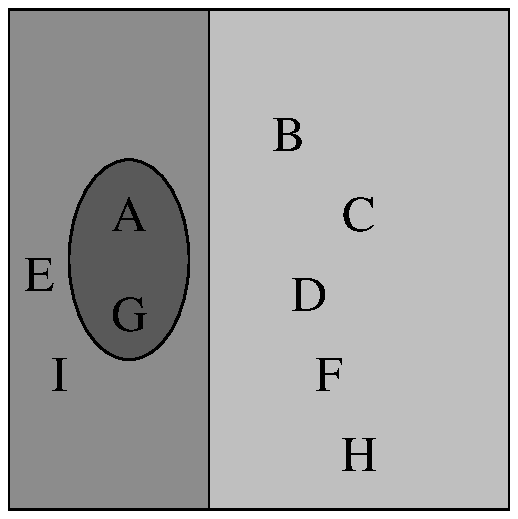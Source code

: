 .po 0.15i
.PS
.ps +8
{A: box width 1.0 height 2.5 fill .45}
{move right 0.3
ellipse height 1.0 width .6 fill .65
}
{
  move right 0.6 
  move up .2
"A"
  move left .45
  move down .3
"E"
  move right .45 
  move down .2
"G"
  move left .35
  move down .3
"I"
}
move right 1.0
{B: box width 1.5 height 2.5 fill .25}
{
  move right .4
  move up .6
"B"
  move right .35
  move down .4
"C"
  move left .25
  move down .4
"D"
  move right .1
  move down .4
"F"
  move right .15
  move down .4
"H"
}

.PE

